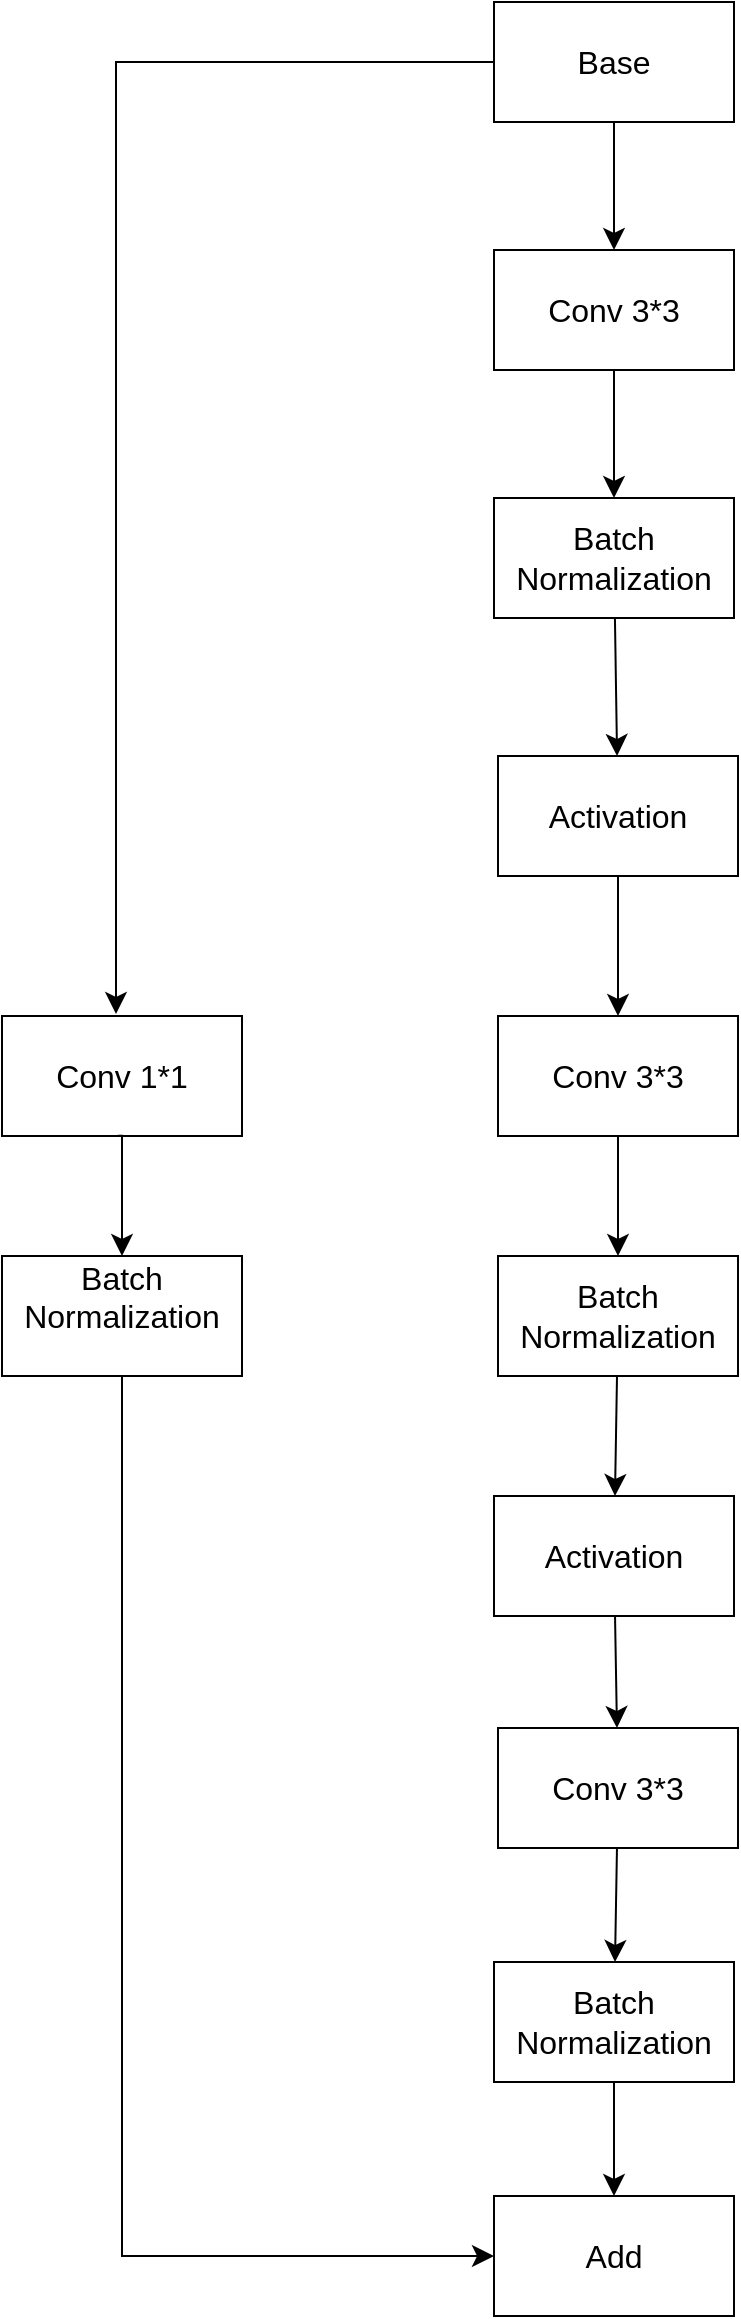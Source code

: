 <mxfile version="21.1.2" type="github">
  <diagram name="Page-1" id="jhdb1bS8tkHZ0nIxmhKl">
    <mxGraphModel dx="2980" dy="1654" grid="0" gridSize="10" guides="1" tooltips="1" connect="1" arrows="1" fold="1" page="0" pageScale="1" pageWidth="850" pageHeight="1100" math="0" shadow="0">
      <root>
        <mxCell id="0" />
        <mxCell id="1" parent="0" />
        <mxCell id="_Su10mAzq5AuRReAk_2e-39" value="" style="edgeStyle=none;curved=1;rounded=0;orthogonalLoop=1;jettySize=auto;html=1;fontSize=12;startSize=8;endSize=8;" edge="1" parent="1" source="_Su10mAzq5AuRReAk_2e-1" target="_Su10mAzq5AuRReAk_2e-2">
          <mxGeometry relative="1" as="geometry" />
        </mxCell>
        <mxCell id="_Su10mAzq5AuRReAk_2e-1" value="Conv 3*3" style="rounded=0;whiteSpace=wrap;html=1;fontSize=16;" vertex="1" parent="1">
          <mxGeometry x="138" y="-175" width="120" height="60" as="geometry" />
        </mxCell>
        <mxCell id="_Su10mAzq5AuRReAk_2e-43" value="" style="edgeStyle=none;curved=1;rounded=0;orthogonalLoop=1;jettySize=auto;html=1;fontSize=12;startSize=8;endSize=8;" edge="1" parent="1" source="_Su10mAzq5AuRReAk_2e-2" target="_Su10mAzq5AuRReAk_2e-14">
          <mxGeometry relative="1" as="geometry" />
        </mxCell>
        <mxCell id="_Su10mAzq5AuRReAk_2e-2" value="Batch Normalization" style="rounded=0;whiteSpace=wrap;html=1;fontSize=16;" vertex="1" parent="1">
          <mxGeometry x="138" y="-51" width="120" height="60" as="geometry" />
        </mxCell>
        <mxCell id="_Su10mAzq5AuRReAk_2e-3" value="&#xa;&lt;span style=&quot;color: rgb(0, 0, 0); font-family: Helvetica; font-size: 16px; font-style: normal; font-variant-ligatures: normal; font-variant-caps: normal; font-weight: 400; letter-spacing: normal; orphans: 2; text-align: center; text-indent: 0px; text-transform: none; widows: 2; word-spacing: 0px; -webkit-text-stroke-width: 0px; background-color: rgb(255, 255, 255); text-decoration-thickness: initial; text-decoration-style: initial; text-decoration-color: initial; float: none; display: inline !important;&quot;&gt;Batch Normalization&lt;/span&gt;&#xa;&#xa;" style="rounded=0;whiteSpace=wrap;html=1;fontSize=16;" vertex="1" parent="1">
          <mxGeometry x="-108" y="328" width="120" height="60" as="geometry" />
        </mxCell>
        <mxCell id="_Su10mAzq5AuRReAk_2e-4" value="Base" style="rounded=0;whiteSpace=wrap;html=1;fontSize=16;" vertex="1" parent="1">
          <mxGeometry x="138" y="-299" width="120" height="60" as="geometry" />
        </mxCell>
        <mxCell id="_Su10mAzq5AuRReAk_2e-5" value="Add" style="rounded=0;whiteSpace=wrap;html=1;fontSize=16;" vertex="1" parent="1">
          <mxGeometry x="138" y="798" width="120" height="60" as="geometry" />
        </mxCell>
        <mxCell id="_Su10mAzq5AuRReAk_2e-49" value="" style="edgeStyle=none;curved=1;rounded=0;orthogonalLoop=1;jettySize=auto;html=1;fontSize=12;startSize=8;endSize=8;" edge="1" parent="1" source="_Su10mAzq5AuRReAk_2e-6" target="_Su10mAzq5AuRReAk_2e-5">
          <mxGeometry relative="1" as="geometry" />
        </mxCell>
        <mxCell id="_Su10mAzq5AuRReAk_2e-6" value="Batch Normalization" style="rounded=0;whiteSpace=wrap;html=1;fontSize=16;" vertex="1" parent="1">
          <mxGeometry x="138" y="681" width="120" height="60" as="geometry" />
        </mxCell>
        <mxCell id="_Su10mAzq5AuRReAk_2e-7" value="Conv 1*1" style="rounded=0;whiteSpace=wrap;html=1;fontSize=16;" vertex="1" parent="1">
          <mxGeometry x="-108" y="208" width="120" height="60" as="geometry" />
        </mxCell>
        <mxCell id="_Su10mAzq5AuRReAk_2e-48" value="" style="edgeStyle=none;curved=1;rounded=0;orthogonalLoop=1;jettySize=auto;html=1;fontSize=12;startSize=8;endSize=8;" edge="1" parent="1" source="_Su10mAzq5AuRReAk_2e-8" target="_Su10mAzq5AuRReAk_2e-6">
          <mxGeometry relative="1" as="geometry" />
        </mxCell>
        <mxCell id="_Su10mAzq5AuRReAk_2e-8" value="Conv 3*3" style="rounded=0;whiteSpace=wrap;html=1;fontSize=16;" vertex="1" parent="1">
          <mxGeometry x="140" y="564" width="120" height="60" as="geometry" />
        </mxCell>
        <mxCell id="_Su10mAzq5AuRReAk_2e-47" value="" style="edgeStyle=none;curved=1;rounded=0;orthogonalLoop=1;jettySize=auto;html=1;fontSize=12;startSize=8;endSize=8;" edge="1" parent="1" source="_Su10mAzq5AuRReAk_2e-9" target="_Su10mAzq5AuRReAk_2e-8">
          <mxGeometry relative="1" as="geometry" />
        </mxCell>
        <mxCell id="_Su10mAzq5AuRReAk_2e-9" value="Activation" style="rounded=0;whiteSpace=wrap;html=1;fontSize=16;" vertex="1" parent="1">
          <mxGeometry x="138" y="448" width="120" height="60" as="geometry" />
        </mxCell>
        <mxCell id="_Su10mAzq5AuRReAk_2e-46" value="" style="edgeStyle=none;curved=1;rounded=0;orthogonalLoop=1;jettySize=auto;html=1;fontSize=12;startSize=8;endSize=8;" edge="1" parent="1" source="_Su10mAzq5AuRReAk_2e-10" target="_Su10mAzq5AuRReAk_2e-9">
          <mxGeometry relative="1" as="geometry" />
        </mxCell>
        <mxCell id="_Su10mAzq5AuRReAk_2e-10" value="Batch Normalization" style="rounded=0;whiteSpace=wrap;html=1;fontSize=16;" vertex="1" parent="1">
          <mxGeometry x="140" y="328" width="120" height="60" as="geometry" />
        </mxCell>
        <mxCell id="_Su10mAzq5AuRReAk_2e-45" value="" style="edgeStyle=none;curved=1;rounded=0;orthogonalLoop=1;jettySize=auto;html=1;fontSize=12;startSize=8;endSize=8;" edge="1" parent="1" source="_Su10mAzq5AuRReAk_2e-11" target="_Su10mAzq5AuRReAk_2e-10">
          <mxGeometry relative="1" as="geometry" />
        </mxCell>
        <mxCell id="_Su10mAzq5AuRReAk_2e-11" value="Conv 3*3" style="rounded=0;whiteSpace=wrap;html=1;fontSize=16;" vertex="1" parent="1">
          <mxGeometry x="140" y="208" width="120" height="60" as="geometry" />
        </mxCell>
        <mxCell id="_Su10mAzq5AuRReAk_2e-44" value="" style="edgeStyle=none;curved=1;rounded=0;orthogonalLoop=1;jettySize=auto;html=1;fontSize=12;startSize=8;endSize=8;" edge="1" parent="1" source="_Su10mAzq5AuRReAk_2e-14" target="_Su10mAzq5AuRReAk_2e-11">
          <mxGeometry relative="1" as="geometry" />
        </mxCell>
        <mxCell id="_Su10mAzq5AuRReAk_2e-14" value="Activation" style="rounded=0;whiteSpace=wrap;html=1;fontSize=16;" vertex="1" parent="1">
          <mxGeometry x="140" y="78" width="120" height="60" as="geometry" />
        </mxCell>
        <mxCell id="_Su10mAzq5AuRReAk_2e-35" value="" style="edgeStyle=segmentEdgeStyle;endArrow=classic;html=1;curved=0;rounded=0;endSize=8;startSize=8;fontSize=12;" edge="1" parent="1" source="_Su10mAzq5AuRReAk_2e-3" target="_Su10mAzq5AuRReAk_2e-5">
          <mxGeometry width="50" height="50" relative="1" as="geometry">
            <mxPoint x="-69" y="480" as="sourcePoint" />
            <mxPoint x="-43" y="846" as="targetPoint" />
            <Array as="points">
              <mxPoint x="-48" y="828" />
            </Array>
          </mxGeometry>
        </mxCell>
        <mxCell id="_Su10mAzq5AuRReAk_2e-36" value="" style="edgeStyle=segmentEdgeStyle;endArrow=classic;html=1;curved=0;rounded=0;endSize=8;startSize=8;fontSize=12;" edge="1" parent="1" target="_Su10mAzq5AuRReAk_2e-3">
          <mxGeometry width="50" height="50" relative="1" as="geometry">
            <mxPoint x="-50" y="267.93" as="sourcePoint" />
            <mxPoint y="217.93" as="targetPoint" />
          </mxGeometry>
        </mxCell>
        <mxCell id="_Su10mAzq5AuRReAk_2e-37" value="" style="edgeStyle=segmentEdgeStyle;endArrow=classic;html=1;curved=0;rounded=0;endSize=8;startSize=8;fontSize=12;exitX=0;exitY=0.5;exitDx=0;exitDy=0;" edge="1" parent="1" source="_Su10mAzq5AuRReAk_2e-4">
          <mxGeometry width="50" height="50" relative="1" as="geometry">
            <mxPoint x="-88" y="-249" as="sourcePoint" />
            <mxPoint x="-51" y="207" as="targetPoint" />
          </mxGeometry>
        </mxCell>
        <mxCell id="_Su10mAzq5AuRReAk_2e-38" value="" style="edgeStyle=segmentEdgeStyle;endArrow=classic;html=1;curved=0;rounded=0;endSize=8;startSize=8;fontSize=12;" edge="1" parent="1" target="_Su10mAzq5AuRReAk_2e-1">
          <mxGeometry width="50" height="50" relative="1" as="geometry">
            <mxPoint x="188" y="-239" as="sourcePoint" />
            <mxPoint x="238" y="-289" as="targetPoint" />
          </mxGeometry>
        </mxCell>
      </root>
    </mxGraphModel>
  </diagram>
</mxfile>

